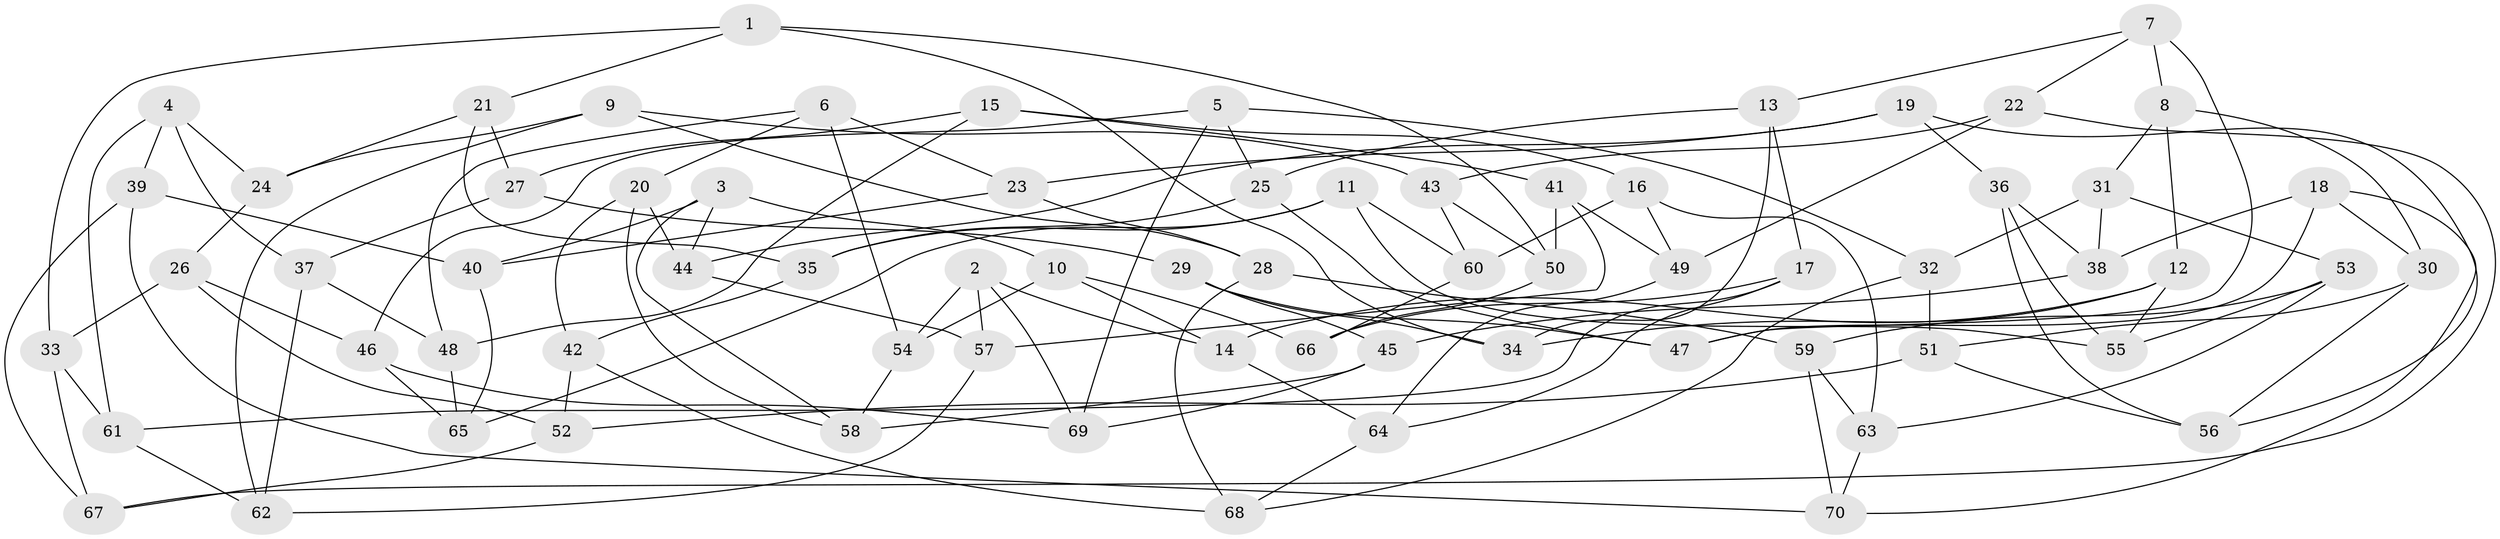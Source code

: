 // coarse degree distribution, {4: 0.82, 12: 0.02, 7: 0.04, 10: 0.02, 3: 0.06, 9: 0.02, 8: 0.02}
// Generated by graph-tools (version 1.1) at 2025/53/03/04/25 22:53:43]
// undirected, 70 vertices, 140 edges
graph export_dot {
  node [color=gray90,style=filled];
  1;
  2;
  3;
  4;
  5;
  6;
  7;
  8;
  9;
  10;
  11;
  12;
  13;
  14;
  15;
  16;
  17;
  18;
  19;
  20;
  21;
  22;
  23;
  24;
  25;
  26;
  27;
  28;
  29;
  30;
  31;
  32;
  33;
  34;
  35;
  36;
  37;
  38;
  39;
  40;
  41;
  42;
  43;
  44;
  45;
  46;
  47;
  48;
  49;
  50;
  51;
  52;
  53;
  54;
  55;
  56;
  57;
  58;
  59;
  60;
  61;
  62;
  63;
  64;
  65;
  66;
  67;
  68;
  69;
  70;
  1 -- 34;
  1 -- 33;
  1 -- 21;
  1 -- 50;
  2 -- 57;
  2 -- 54;
  2 -- 69;
  2 -- 14;
  3 -- 40;
  3 -- 10;
  3 -- 58;
  3 -- 44;
  4 -- 39;
  4 -- 24;
  4 -- 61;
  4 -- 37;
  5 -- 25;
  5 -- 69;
  5 -- 46;
  5 -- 32;
  6 -- 23;
  6 -- 48;
  6 -- 54;
  6 -- 20;
  7 -- 47;
  7 -- 13;
  7 -- 8;
  7 -- 22;
  8 -- 12;
  8 -- 31;
  8 -- 30;
  9 -- 43;
  9 -- 28;
  9 -- 24;
  9 -- 62;
  10 -- 14;
  10 -- 54;
  10 -- 66;
  11 -- 55;
  11 -- 65;
  11 -- 35;
  11 -- 60;
  12 -- 14;
  12 -- 34;
  12 -- 55;
  13 -- 25;
  13 -- 17;
  13 -- 34;
  14 -- 64;
  15 -- 16;
  15 -- 41;
  15 -- 48;
  15 -- 27;
  16 -- 60;
  16 -- 49;
  16 -- 63;
  17 -- 64;
  17 -- 61;
  17 -- 66;
  18 -- 47;
  18 -- 70;
  18 -- 38;
  18 -- 30;
  19 -- 23;
  19 -- 44;
  19 -- 56;
  19 -- 36;
  20 -- 42;
  20 -- 58;
  20 -- 44;
  21 -- 35;
  21 -- 27;
  21 -- 24;
  22 -- 67;
  22 -- 49;
  22 -- 43;
  23 -- 28;
  23 -- 40;
  24 -- 26;
  25 -- 35;
  25 -- 47;
  26 -- 46;
  26 -- 33;
  26 -- 52;
  27 -- 37;
  27 -- 29;
  28 -- 59;
  28 -- 68;
  29 -- 34;
  29 -- 47;
  29 -- 45;
  30 -- 56;
  30 -- 51;
  31 -- 53;
  31 -- 32;
  31 -- 38;
  32 -- 68;
  32 -- 51;
  33 -- 67;
  33 -- 61;
  35 -- 42;
  36 -- 38;
  36 -- 55;
  36 -- 56;
  37 -- 62;
  37 -- 48;
  38 -- 45;
  39 -- 40;
  39 -- 70;
  39 -- 67;
  40 -- 65;
  41 -- 57;
  41 -- 49;
  41 -- 50;
  42 -- 52;
  42 -- 68;
  43 -- 50;
  43 -- 60;
  44 -- 57;
  45 -- 69;
  45 -- 58;
  46 -- 65;
  46 -- 69;
  48 -- 65;
  49 -- 64;
  50 -- 66;
  51 -- 56;
  51 -- 52;
  52 -- 67;
  53 -- 59;
  53 -- 55;
  53 -- 63;
  54 -- 58;
  57 -- 62;
  59 -- 70;
  59 -- 63;
  60 -- 66;
  61 -- 62;
  63 -- 70;
  64 -- 68;
}
